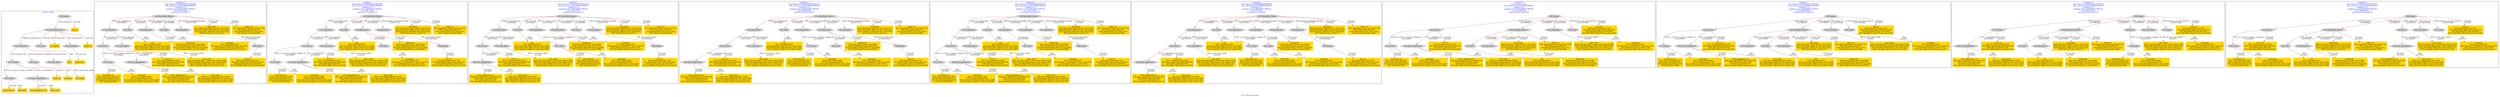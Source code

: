 digraph n0 {
fontcolor="blue"
remincross="true"
label="s12-s-19-artworks.json"
subgraph cluster_0 {
label="1-correct model"
n2[style="filled",color="white",fillcolor="lightgray",label="E12_Production1"];
n3[style="filled",color="white",fillcolor="lightgray",label="E21_Person1"];
n4[style="filled",color="white",fillcolor="lightgray",label="E55_Type1"];
n5[style="filled",color="white",fillcolor="lightgray",label="E52_Time-Span1"];
n6[style="filled",color="white",fillcolor="lightgray",label="E74_Group1"];
n7[style="filled",color="white",fillcolor="lightgray",label="E82_Actor_Appellation1"];
n8[shape="plaintext",style="filled",fillcolor="gold",label="artist_uri"];
n9[style="filled",color="white",fillcolor="lightgray",label="E22_Man-Made_Object1"];
n10[style="filled",color="white",fillcolor="lightgray",label="E35_Title1"];
n11[shape="plaintext",style="filled",fillcolor="gold",label="description"];
n12[style="filled",color="white",fillcolor="lightgray",label="E54_Dimension1"];
n13[shape="plaintext",style="filled",fillcolor="gold",label="object_uri"];
n14[shape="plaintext",style="filled",fillcolor="gold",label="title"];
n15[style="filled",color="white",fillcolor="lightgray",label="E38_Image1"];
n16[shape="plaintext",style="filled",fillcolor="gold",label="img_url"];
n17[shape="plaintext",style="filled",fillcolor="gold",label="date_made"];
n18[shape="plaintext",style="filled",fillcolor="gold",label="dimensions"];
n19[shape="plaintext",style="filled",fillcolor="gold",label="technique"];
n20[shape="plaintext",style="filled",fillcolor="gold",label="nationality_uri"];
n21[shape="plaintext",style="filled",fillcolor="gold",label="nationality"];
n22[shape="plaintext",style="filled",fillcolor="gold",label="artist_appellation_uri"];
n23[shape="plaintext",style="filled",fillcolor="gold",label="artist_name"];
}
subgraph cluster_1 {
label="candidate 0\nlink coherence:0.045454545454545456\nnode coherence:0.09523809523809523\nconfidence:1.0\nmapping score:0.4067460317460318\ncost:1308.576281\n-precision:0.7-recall:0.78"
n25[style="filled",color="white",fillcolor="lightgray",label="E12_Production1"];
n26[style="filled",color="white",fillcolor="lightgray",label="E21_Person1"];
n27[style="filled",color="white",fillcolor="lightgray",label="E52_Time-Span1"];
n28[style="filled",color="white",fillcolor="lightgray",label="E74_Group1"];
n29[style="filled",color="white",fillcolor="lightgray",label="E82_Actor_Appellation1"];
n30[style="filled",color="white",fillcolor="lightgray",label="E22_Man-Made_Object1"];
n31[style="filled",color="white",fillcolor="lightgray",label="E35_Title1"];
n32[style="filled",color="white",fillcolor="lightgray",label="E54_Dimension1"];
n33[style="filled",color="white",fillcolor="lightgray",label="E55_Type1"];
n34[style="filled",color="white",fillcolor="lightgray",label="E8_Acquisition1"];
n35[style="filled",color="white",fillcolor="lightgray",label="E38_Image1"];
n36[shape="plaintext",style="filled",fillcolor="gold",label="description\n[E22_Man-Made_Object,P3_has_note,0.315]\n[E73_Information_Object,P3_has_note,0.313]\n[E33_Linguistic_Object,P3_has_note,0.263]\n[E21_Person,P3_has_note,0.11]"];
n37[shape="plaintext",style="filled",fillcolor="gold",label="object_uri\n[E22_Man-Made_Object,classLink,0.723]\n[E38_Image,classLink,0.11]\n[E54_Dimension,P3_has_note,0.101]\n[E21_Person,classLink,0.066]"];
n38[shape="plaintext",style="filled",fillcolor="gold",label="title\n[E35_Title,label,0.281]\n[E22_Man-Made_Object,P3_has_note,0.268]\n[E73_Information_Object,P3_has_note,0.263]\n[E33_Linguistic_Object,P3_has_note,0.188]"];
n39[shape="plaintext",style="filled",fillcolor="gold",label="date_made\n[E52_Time-Span,P82_at_some_time_within,0.578]\n[E52_Time-Span,P82a_begin_of_the_begin,0.183]\n[E52_Time-Span,P82b_end_of_the_end,0.131]\n[E33_Linguistic_Object,P3_has_note,0.108]"];
n40[shape="plaintext",style="filled",fillcolor="gold",label="technique\n[E55_Type,label,0.425]\n[E29_Design_or_Procedure,P3_has_note,0.297]\n[E12_Production,P3_has_note,0.179]\n[E22_Man-Made_Object,P3_has_note,0.1]"];
n41[shape="plaintext",style="filled",fillcolor="gold",label="dimensions\n[E54_Dimension,P3_has_note,0.692]\n[E34_Inscription,P3_has_note,0.127]\n[E22_Man-Made_Object,P3_has_note,0.092]\n[E12_Production,P3_has_note,0.089]"];
n42[shape="plaintext",style="filled",fillcolor="gold",label="artist_appellation_uri\n[E82_Actor_Appellation,classLink,0.634]\n[E21_Person,classLink,0.325]\n[E39_Actor,classLink,0.03]\n[E22_Man-Made_Object,classLink,0.011]"];
n43[shape="plaintext",style="filled",fillcolor="gold",label="artist_name\n[E82_Actor_Appellation,label,0.506]\n[E73_Information_Object,P3_has_note,0.193]\n[E22_Man-Made_Object,P3_has_note,0.154]\n[E33_Linguistic_Object,P3_has_note,0.147]"];
n44[shape="plaintext",style="filled",fillcolor="gold",label="img_url\n[E38_Image,classLink,0.714]\n[E22_Man-Made_Object,classLink,0.182]\n[E8_Acquisition,P3_has_note,0.06]\n[E22_Man-Made_Object,P3_has_note,0.044]"];
n45[shape="plaintext",style="filled",fillcolor="gold",label="nationality_uri\n[E74_Group,classLink,0.521]\n[E55_Type,classLink,0.221]\n[E57_Material,classLink,0.212]\n[E55_Type,label,0.046]"];
n46[shape="plaintext",style="filled",fillcolor="gold",label="nationality\n[E74_Group,label,0.566]\n[E74_Group,classLink,0.34]\n[E73_Information_Object,P3_has_note,0.048]\n[E33_Linguistic_Object,P3_has_note,0.046]"];
n47[shape="plaintext",style="filled",fillcolor="gold",label="artist_uri\n[E21_Person,classLink,0.474]\n[E82_Actor_Appellation,classLink,0.346]\n[E39_Actor,classLink,0.131]\n[E22_Man-Made_Object,classLink,0.049]"];
}
subgraph cluster_2 {
label="candidate 1\nlink coherence:0.045454545454545456\nnode coherence:0.09523809523809523\nconfidence:1.0\nmapping score:0.4067460317460318\ncost:1308.70542\n-precision:0.7-recall:0.78"
n49[style="filled",color="white",fillcolor="lightgray",label="E12_Production1"];
n50[style="filled",color="white",fillcolor="lightgray",label="E21_Person1"];
n51[style="filled",color="white",fillcolor="lightgray",label="E52_Time-Span1"];
n52[style="filled",color="white",fillcolor="lightgray",label="E74_Group1"];
n53[style="filled",color="white",fillcolor="lightgray",label="E82_Actor_Appellation1"];
n54[style="filled",color="white",fillcolor="lightgray",label="E22_Man-Made_Object1"];
n55[style="filled",color="white",fillcolor="lightgray",label="E35_Title1"];
n56[style="filled",color="white",fillcolor="lightgray",label="E54_Dimension1"];
n57[style="filled",color="white",fillcolor="lightgray",label="E8_Acquisition1"];
n58[style="filled",color="white",fillcolor="lightgray",label="E55_Type1"];
n59[style="filled",color="white",fillcolor="lightgray",label="E38_Image1"];
n60[shape="plaintext",style="filled",fillcolor="gold",label="description\n[E22_Man-Made_Object,P3_has_note,0.315]\n[E73_Information_Object,P3_has_note,0.313]\n[E33_Linguistic_Object,P3_has_note,0.263]\n[E21_Person,P3_has_note,0.11]"];
n61[shape="plaintext",style="filled",fillcolor="gold",label="object_uri\n[E22_Man-Made_Object,classLink,0.723]\n[E38_Image,classLink,0.11]\n[E54_Dimension,P3_has_note,0.101]\n[E21_Person,classLink,0.066]"];
n62[shape="plaintext",style="filled",fillcolor="gold",label="title\n[E35_Title,label,0.281]\n[E22_Man-Made_Object,P3_has_note,0.268]\n[E73_Information_Object,P3_has_note,0.263]\n[E33_Linguistic_Object,P3_has_note,0.188]"];
n63[shape="plaintext",style="filled",fillcolor="gold",label="date_made\n[E52_Time-Span,P82_at_some_time_within,0.578]\n[E52_Time-Span,P82a_begin_of_the_begin,0.183]\n[E52_Time-Span,P82b_end_of_the_end,0.131]\n[E33_Linguistic_Object,P3_has_note,0.108]"];
n64[shape="plaintext",style="filled",fillcolor="gold",label="technique\n[E55_Type,label,0.425]\n[E29_Design_or_Procedure,P3_has_note,0.297]\n[E12_Production,P3_has_note,0.179]\n[E22_Man-Made_Object,P3_has_note,0.1]"];
n65[shape="plaintext",style="filled",fillcolor="gold",label="dimensions\n[E54_Dimension,P3_has_note,0.692]\n[E34_Inscription,P3_has_note,0.127]\n[E22_Man-Made_Object,P3_has_note,0.092]\n[E12_Production,P3_has_note,0.089]"];
n66[shape="plaintext",style="filled",fillcolor="gold",label="artist_appellation_uri\n[E82_Actor_Appellation,classLink,0.634]\n[E21_Person,classLink,0.325]\n[E39_Actor,classLink,0.03]\n[E22_Man-Made_Object,classLink,0.011]"];
n67[shape="plaintext",style="filled",fillcolor="gold",label="artist_name\n[E82_Actor_Appellation,label,0.506]\n[E73_Information_Object,P3_has_note,0.193]\n[E22_Man-Made_Object,P3_has_note,0.154]\n[E33_Linguistic_Object,P3_has_note,0.147]"];
n68[shape="plaintext",style="filled",fillcolor="gold",label="img_url\n[E38_Image,classLink,0.714]\n[E22_Man-Made_Object,classLink,0.182]\n[E8_Acquisition,P3_has_note,0.06]\n[E22_Man-Made_Object,P3_has_note,0.044]"];
n69[shape="plaintext",style="filled",fillcolor="gold",label="nationality_uri\n[E74_Group,classLink,0.521]\n[E55_Type,classLink,0.221]\n[E57_Material,classLink,0.212]\n[E55_Type,label,0.046]"];
n70[shape="plaintext",style="filled",fillcolor="gold",label="nationality\n[E74_Group,label,0.566]\n[E74_Group,classLink,0.34]\n[E73_Information_Object,P3_has_note,0.048]\n[E33_Linguistic_Object,P3_has_note,0.046]"];
n71[shape="plaintext",style="filled",fillcolor="gold",label="artist_uri\n[E21_Person,classLink,0.474]\n[E82_Actor_Appellation,classLink,0.346]\n[E39_Actor,classLink,0.131]\n[E22_Man-Made_Object,classLink,0.049]"];
}
subgraph cluster_3 {
label="candidate 2\nlink coherence:0.043478260869565216\nnode coherence:0.09523809523809523\nconfidence:1.0\nmapping score:0.4067460317460318\ncost:1309.55742\n-precision:0.55-recall:0.67"
n73[style="filled",color="white",fillcolor="lightgray",label="E12_Production1"];
n74[style="filled",color="white",fillcolor="lightgray",label="E21_Person1"];
n75[style="filled",color="white",fillcolor="lightgray",label="E52_Time-Span1"];
n76[style="filled",color="white",fillcolor="lightgray",label="E82_Actor_Appellation1"];
n77[style="filled",color="white",fillcolor="lightgray",label="E22_Man-Made_Object1"];
n78[style="filled",color="white",fillcolor="lightgray",label="E35_Title1"];
n79[style="filled",color="white",fillcolor="lightgray",label="E40_Legal_Body1"];
n80[style="filled",color="white",fillcolor="lightgray",label="E54_Dimension1"];
n81[style="filled",color="white",fillcolor="lightgray",label="E55_Type1"];
n82[style="filled",color="white",fillcolor="lightgray",label="E8_Acquisition1"];
n83[style="filled",color="white",fillcolor="lightgray",label="E74_Group1"];
n84[style="filled",color="white",fillcolor="lightgray",label="E38_Image1"];
n85[shape="plaintext",style="filled",fillcolor="gold",label="description\n[E22_Man-Made_Object,P3_has_note,0.315]\n[E73_Information_Object,P3_has_note,0.313]\n[E33_Linguistic_Object,P3_has_note,0.263]\n[E21_Person,P3_has_note,0.11]"];
n86[shape="plaintext",style="filled",fillcolor="gold",label="object_uri\n[E22_Man-Made_Object,classLink,0.723]\n[E38_Image,classLink,0.11]\n[E54_Dimension,P3_has_note,0.101]\n[E21_Person,classLink,0.066]"];
n87[shape="plaintext",style="filled",fillcolor="gold",label="title\n[E35_Title,label,0.281]\n[E22_Man-Made_Object,P3_has_note,0.268]\n[E73_Information_Object,P3_has_note,0.263]\n[E33_Linguistic_Object,P3_has_note,0.188]"];
n88[shape="plaintext",style="filled",fillcolor="gold",label="date_made\n[E52_Time-Span,P82_at_some_time_within,0.578]\n[E52_Time-Span,P82a_begin_of_the_begin,0.183]\n[E52_Time-Span,P82b_end_of_the_end,0.131]\n[E33_Linguistic_Object,P3_has_note,0.108]"];
n89[shape="plaintext",style="filled",fillcolor="gold",label="technique\n[E55_Type,label,0.425]\n[E29_Design_or_Procedure,P3_has_note,0.297]\n[E12_Production,P3_has_note,0.179]\n[E22_Man-Made_Object,P3_has_note,0.1]"];
n90[shape="plaintext",style="filled",fillcolor="gold",label="dimensions\n[E54_Dimension,P3_has_note,0.692]\n[E34_Inscription,P3_has_note,0.127]\n[E22_Man-Made_Object,P3_has_note,0.092]\n[E12_Production,P3_has_note,0.089]"];
n91[shape="plaintext",style="filled",fillcolor="gold",label="artist_appellation_uri\n[E82_Actor_Appellation,classLink,0.634]\n[E21_Person,classLink,0.325]\n[E39_Actor,classLink,0.03]\n[E22_Man-Made_Object,classLink,0.011]"];
n92[shape="plaintext",style="filled",fillcolor="gold",label="artist_name\n[E82_Actor_Appellation,label,0.506]\n[E73_Information_Object,P3_has_note,0.193]\n[E22_Man-Made_Object,P3_has_note,0.154]\n[E33_Linguistic_Object,P3_has_note,0.147]"];
n93[shape="plaintext",style="filled",fillcolor="gold",label="img_url\n[E38_Image,classLink,0.714]\n[E22_Man-Made_Object,classLink,0.182]\n[E8_Acquisition,P3_has_note,0.06]\n[E22_Man-Made_Object,P3_has_note,0.044]"];
n94[shape="plaintext",style="filled",fillcolor="gold",label="nationality_uri\n[E74_Group,classLink,0.521]\n[E55_Type,classLink,0.221]\n[E57_Material,classLink,0.212]\n[E55_Type,label,0.046]"];
n95[shape="plaintext",style="filled",fillcolor="gold",label="nationality\n[E74_Group,label,0.566]\n[E74_Group,classLink,0.34]\n[E73_Information_Object,P3_has_note,0.048]\n[E33_Linguistic_Object,P3_has_note,0.046]"];
n96[shape="plaintext",style="filled",fillcolor="gold",label="artist_uri\n[E21_Person,classLink,0.474]\n[E82_Actor_Appellation,classLink,0.346]\n[E39_Actor,classLink,0.131]\n[E22_Man-Made_Object,classLink,0.049]"];
}
subgraph cluster_4 {
label="candidate 3\nlink coherence:0.043478260869565216\nnode coherence:0.09523809523809523\nconfidence:1.0\nmapping score:0.4067460317460318\ncost:1309.686559\n-precision:0.55-recall:0.67"
n98[style="filled",color="white",fillcolor="lightgray",label="E12_Production1"];
n99[style="filled",color="white",fillcolor="lightgray",label="E21_Person1"];
n100[style="filled",color="white",fillcolor="lightgray",label="E52_Time-Span1"];
n101[style="filled",color="white",fillcolor="lightgray",label="E82_Actor_Appellation1"];
n102[style="filled",color="white",fillcolor="lightgray",label="E22_Man-Made_Object1"];
n103[style="filled",color="white",fillcolor="lightgray",label="E35_Title1"];
n104[style="filled",color="white",fillcolor="lightgray",label="E40_Legal_Body1"];
n105[style="filled",color="white",fillcolor="lightgray",label="E54_Dimension1"];
n106[style="filled",color="white",fillcolor="lightgray",label="E8_Acquisition1"];
n107[style="filled",color="white",fillcolor="lightgray",label="E74_Group1"];
n108[style="filled",color="white",fillcolor="lightgray",label="E55_Type1"];
n109[style="filled",color="white",fillcolor="lightgray",label="E38_Image1"];
n110[shape="plaintext",style="filled",fillcolor="gold",label="description\n[E22_Man-Made_Object,P3_has_note,0.315]\n[E73_Information_Object,P3_has_note,0.313]\n[E33_Linguistic_Object,P3_has_note,0.263]\n[E21_Person,P3_has_note,0.11]"];
n111[shape="plaintext",style="filled",fillcolor="gold",label="object_uri\n[E22_Man-Made_Object,classLink,0.723]\n[E38_Image,classLink,0.11]\n[E54_Dimension,P3_has_note,0.101]\n[E21_Person,classLink,0.066]"];
n112[shape="plaintext",style="filled",fillcolor="gold",label="title\n[E35_Title,label,0.281]\n[E22_Man-Made_Object,P3_has_note,0.268]\n[E73_Information_Object,P3_has_note,0.263]\n[E33_Linguistic_Object,P3_has_note,0.188]"];
n113[shape="plaintext",style="filled",fillcolor="gold",label="date_made\n[E52_Time-Span,P82_at_some_time_within,0.578]\n[E52_Time-Span,P82a_begin_of_the_begin,0.183]\n[E52_Time-Span,P82b_end_of_the_end,0.131]\n[E33_Linguistic_Object,P3_has_note,0.108]"];
n114[shape="plaintext",style="filled",fillcolor="gold",label="technique\n[E55_Type,label,0.425]\n[E29_Design_or_Procedure,P3_has_note,0.297]\n[E12_Production,P3_has_note,0.179]\n[E22_Man-Made_Object,P3_has_note,0.1]"];
n115[shape="plaintext",style="filled",fillcolor="gold",label="dimensions\n[E54_Dimension,P3_has_note,0.692]\n[E34_Inscription,P3_has_note,0.127]\n[E22_Man-Made_Object,P3_has_note,0.092]\n[E12_Production,P3_has_note,0.089]"];
n116[shape="plaintext",style="filled",fillcolor="gold",label="artist_appellation_uri\n[E82_Actor_Appellation,classLink,0.634]\n[E21_Person,classLink,0.325]\n[E39_Actor,classLink,0.03]\n[E22_Man-Made_Object,classLink,0.011]"];
n117[shape="plaintext",style="filled",fillcolor="gold",label="artist_name\n[E82_Actor_Appellation,label,0.506]\n[E73_Information_Object,P3_has_note,0.193]\n[E22_Man-Made_Object,P3_has_note,0.154]\n[E33_Linguistic_Object,P3_has_note,0.147]"];
n118[shape="plaintext",style="filled",fillcolor="gold",label="img_url\n[E38_Image,classLink,0.714]\n[E22_Man-Made_Object,classLink,0.182]\n[E8_Acquisition,P3_has_note,0.06]\n[E22_Man-Made_Object,P3_has_note,0.044]"];
n119[shape="plaintext",style="filled",fillcolor="gold",label="nationality_uri\n[E74_Group,classLink,0.521]\n[E55_Type,classLink,0.221]\n[E57_Material,classLink,0.212]\n[E55_Type,label,0.046]"];
n120[shape="plaintext",style="filled",fillcolor="gold",label="nationality\n[E74_Group,label,0.566]\n[E74_Group,classLink,0.34]\n[E73_Information_Object,P3_has_note,0.048]\n[E33_Linguistic_Object,P3_has_note,0.046]"];
n121[shape="plaintext",style="filled",fillcolor="gold",label="artist_uri\n[E21_Person,classLink,0.474]\n[E82_Actor_Appellation,classLink,0.346]\n[E39_Actor,classLink,0.131]\n[E22_Man-Made_Object,classLink,0.049]"];
}
subgraph cluster_5 {
label="candidate 4\nlink coherence:0.043478260869565216\nnode coherence:0.09523809523809523\nconfidence:1.0\nmapping score:0.4067460317460318\ncost:1309.725161\n-precision:0.64-recall:0.78"
n123[style="filled",color="white",fillcolor="lightgray",label="E12_Production1"];
n124[style="filled",color="white",fillcolor="lightgray",label="E21_Person1"];
n125[style="filled",color="white",fillcolor="lightgray",label="E52_Time-Span1"];
n126[style="filled",color="white",fillcolor="lightgray",label="E74_Group1"];
n127[style="filled",color="white",fillcolor="lightgray",label="E82_Actor_Appellation1"];
n128[style="filled",color="white",fillcolor="lightgray",label="E22_Man-Made_Object1"];
n129[style="filled",color="white",fillcolor="lightgray",label="E35_Title1"];
n130[style="filled",color="white",fillcolor="lightgray",label="E42_Identifier1"];
n131[style="filled",color="white",fillcolor="lightgray",label="E54_Dimension1"];
n132[style="filled",color="white",fillcolor="lightgray",label="E8_Acquisition1"];
n133[style="filled",color="white",fillcolor="lightgray",label="E55_Type1"];
n134[style="filled",color="white",fillcolor="lightgray",label="E38_Image1"];
n135[shape="plaintext",style="filled",fillcolor="gold",label="description\n[E22_Man-Made_Object,P3_has_note,0.315]\n[E73_Information_Object,P3_has_note,0.313]\n[E33_Linguistic_Object,P3_has_note,0.263]\n[E21_Person,P3_has_note,0.11]"];
n136[shape="plaintext",style="filled",fillcolor="gold",label="object_uri\n[E22_Man-Made_Object,classLink,0.723]\n[E38_Image,classLink,0.11]\n[E54_Dimension,P3_has_note,0.101]\n[E21_Person,classLink,0.066]"];
n137[shape="plaintext",style="filled",fillcolor="gold",label="title\n[E35_Title,label,0.281]\n[E22_Man-Made_Object,P3_has_note,0.268]\n[E73_Information_Object,P3_has_note,0.263]\n[E33_Linguistic_Object,P3_has_note,0.188]"];
n138[shape="plaintext",style="filled",fillcolor="gold",label="date_made\n[E52_Time-Span,P82_at_some_time_within,0.578]\n[E52_Time-Span,P82a_begin_of_the_begin,0.183]\n[E52_Time-Span,P82b_end_of_the_end,0.131]\n[E33_Linguistic_Object,P3_has_note,0.108]"];
n139[shape="plaintext",style="filled",fillcolor="gold",label="technique\n[E55_Type,label,0.425]\n[E29_Design_or_Procedure,P3_has_note,0.297]\n[E12_Production,P3_has_note,0.179]\n[E22_Man-Made_Object,P3_has_note,0.1]"];
n140[shape="plaintext",style="filled",fillcolor="gold",label="dimensions\n[E54_Dimension,P3_has_note,0.692]\n[E34_Inscription,P3_has_note,0.127]\n[E22_Man-Made_Object,P3_has_note,0.092]\n[E12_Production,P3_has_note,0.089]"];
n141[shape="plaintext",style="filled",fillcolor="gold",label="artist_appellation_uri\n[E82_Actor_Appellation,classLink,0.634]\n[E21_Person,classLink,0.325]\n[E39_Actor,classLink,0.03]\n[E22_Man-Made_Object,classLink,0.011]"];
n142[shape="plaintext",style="filled",fillcolor="gold",label="artist_name\n[E82_Actor_Appellation,label,0.506]\n[E73_Information_Object,P3_has_note,0.193]\n[E22_Man-Made_Object,P3_has_note,0.154]\n[E33_Linguistic_Object,P3_has_note,0.147]"];
n143[shape="plaintext",style="filled",fillcolor="gold",label="img_url\n[E38_Image,classLink,0.714]\n[E22_Man-Made_Object,classLink,0.182]\n[E8_Acquisition,P3_has_note,0.06]\n[E22_Man-Made_Object,P3_has_note,0.044]"];
n144[shape="plaintext",style="filled",fillcolor="gold",label="nationality_uri\n[E74_Group,classLink,0.521]\n[E55_Type,classLink,0.221]\n[E57_Material,classLink,0.212]\n[E55_Type,label,0.046]"];
n145[shape="plaintext",style="filled",fillcolor="gold",label="nationality\n[E74_Group,label,0.566]\n[E74_Group,classLink,0.34]\n[E73_Information_Object,P3_has_note,0.048]\n[E33_Linguistic_Object,P3_has_note,0.046]"];
n146[shape="plaintext",style="filled",fillcolor="gold",label="artist_uri\n[E21_Person,classLink,0.474]\n[E82_Actor_Appellation,classLink,0.346]\n[E39_Actor,classLink,0.131]\n[E22_Man-Made_Object,classLink,0.049]"];
}
subgraph cluster_6 {
label="candidate 5\nlink coherence:0.041666666666666664\nnode coherence:0.09523809523809523\nconfidence:1.0\nmapping score:0.4067460317460318\ncost:1310.7063\n-precision:0.5-recall:0.67"
n148[style="filled",color="white",fillcolor="lightgray",label="E12_Production1"];
n149[style="filled",color="white",fillcolor="lightgray",label="E21_Person1"];
n150[style="filled",color="white",fillcolor="lightgray",label="E52_Time-Span1"];
n151[style="filled",color="white",fillcolor="lightgray",label="E82_Actor_Appellation1"];
n152[style="filled",color="white",fillcolor="lightgray",label="E22_Man-Made_Object1"];
n153[style="filled",color="white",fillcolor="lightgray",label="E35_Title1"];
n154[style="filled",color="white",fillcolor="lightgray",label="E40_Legal_Body1"];
n155[style="filled",color="white",fillcolor="lightgray",label="E42_Identifier1"];
n156[style="filled",color="white",fillcolor="lightgray",label="E54_Dimension1"];
n157[style="filled",color="white",fillcolor="lightgray",label="E8_Acquisition1"];
n158[style="filled",color="white",fillcolor="lightgray",label="E74_Group1"];
n159[style="filled",color="white",fillcolor="lightgray",label="E55_Type1"];
n160[style="filled",color="white",fillcolor="lightgray",label="E38_Image1"];
n161[shape="plaintext",style="filled",fillcolor="gold",label="description\n[E22_Man-Made_Object,P3_has_note,0.315]\n[E73_Information_Object,P3_has_note,0.313]\n[E33_Linguistic_Object,P3_has_note,0.263]\n[E21_Person,P3_has_note,0.11]"];
n162[shape="plaintext",style="filled",fillcolor="gold",label="object_uri\n[E22_Man-Made_Object,classLink,0.723]\n[E38_Image,classLink,0.11]\n[E54_Dimension,P3_has_note,0.101]\n[E21_Person,classLink,0.066]"];
n163[shape="plaintext",style="filled",fillcolor="gold",label="title\n[E35_Title,label,0.281]\n[E22_Man-Made_Object,P3_has_note,0.268]\n[E73_Information_Object,P3_has_note,0.263]\n[E33_Linguistic_Object,P3_has_note,0.188]"];
n164[shape="plaintext",style="filled",fillcolor="gold",label="date_made\n[E52_Time-Span,P82_at_some_time_within,0.578]\n[E52_Time-Span,P82a_begin_of_the_begin,0.183]\n[E52_Time-Span,P82b_end_of_the_end,0.131]\n[E33_Linguistic_Object,P3_has_note,0.108]"];
n165[shape="plaintext",style="filled",fillcolor="gold",label="technique\n[E55_Type,label,0.425]\n[E29_Design_or_Procedure,P3_has_note,0.297]\n[E12_Production,P3_has_note,0.179]\n[E22_Man-Made_Object,P3_has_note,0.1]"];
n166[shape="plaintext",style="filled",fillcolor="gold",label="dimensions\n[E54_Dimension,P3_has_note,0.692]\n[E34_Inscription,P3_has_note,0.127]\n[E22_Man-Made_Object,P3_has_note,0.092]\n[E12_Production,P3_has_note,0.089]"];
n167[shape="plaintext",style="filled",fillcolor="gold",label="artist_appellation_uri\n[E82_Actor_Appellation,classLink,0.634]\n[E21_Person,classLink,0.325]\n[E39_Actor,classLink,0.03]\n[E22_Man-Made_Object,classLink,0.011]"];
n168[shape="plaintext",style="filled",fillcolor="gold",label="artist_name\n[E82_Actor_Appellation,label,0.506]\n[E73_Information_Object,P3_has_note,0.193]\n[E22_Man-Made_Object,P3_has_note,0.154]\n[E33_Linguistic_Object,P3_has_note,0.147]"];
n169[shape="plaintext",style="filled",fillcolor="gold",label="img_url\n[E38_Image,classLink,0.714]\n[E22_Man-Made_Object,classLink,0.182]\n[E8_Acquisition,P3_has_note,0.06]\n[E22_Man-Made_Object,P3_has_note,0.044]"];
n170[shape="plaintext",style="filled",fillcolor="gold",label="nationality_uri\n[E74_Group,classLink,0.521]\n[E55_Type,classLink,0.221]\n[E57_Material,classLink,0.212]\n[E55_Type,label,0.046]"];
n171[shape="plaintext",style="filled",fillcolor="gold",label="nationality\n[E74_Group,label,0.566]\n[E74_Group,classLink,0.34]\n[E73_Information_Object,P3_has_note,0.048]\n[E33_Linguistic_Object,P3_has_note,0.046]"];
n172[shape="plaintext",style="filled",fillcolor="gold",label="artist_uri\n[E21_Person,classLink,0.474]\n[E82_Actor_Appellation,classLink,0.346]\n[E39_Actor,classLink,0.131]\n[E22_Man-Made_Object,classLink,0.049]"];
}
subgraph cluster_7 {
label="candidate 6\nlink coherence:0.05\nnode coherence:0.09523809523809523\nconfidence:1.0\nmapping score:0.4067460317460318\ncost:1405.882189\n-precision:0.62-recall:0.56"
n174[style="filled",color="white",fillcolor="lightgray",label="E21_Person1"];
n175[style="filled",color="white",fillcolor="lightgray",label="E74_Group1"];
n176[style="filled",color="white",fillcolor="lightgray",label="E82_Actor_Appellation1"];
n177[style="filled",color="white",fillcolor="lightgray",label="E22_Man-Made_Object1"];
n178[style="filled",color="white",fillcolor="lightgray",label="E35_Title1"];
n179[style="filled",color="white",fillcolor="lightgray",label="E54_Dimension1"];
n180[style="filled",color="white",fillcolor="lightgray",label="E38_Image1"];
n181[style="filled",color="white",fillcolor="lightgray",label="E52_Time-Span1"];
n182[style="filled",color="white",fillcolor="lightgray",label="E55_Type2"];
n183[shape="plaintext",style="filled",fillcolor="gold",label="description\n[E22_Man-Made_Object,P3_has_note,0.315]\n[E73_Information_Object,P3_has_note,0.313]\n[E33_Linguistic_Object,P3_has_note,0.263]\n[E21_Person,P3_has_note,0.11]"];
n184[shape="plaintext",style="filled",fillcolor="gold",label="object_uri\n[E22_Man-Made_Object,classLink,0.723]\n[E38_Image,classLink,0.11]\n[E54_Dimension,P3_has_note,0.101]\n[E21_Person,classLink,0.066]"];
n185[shape="plaintext",style="filled",fillcolor="gold",label="title\n[E35_Title,label,0.281]\n[E22_Man-Made_Object,P3_has_note,0.268]\n[E73_Information_Object,P3_has_note,0.263]\n[E33_Linguistic_Object,P3_has_note,0.188]"];
n186[shape="plaintext",style="filled",fillcolor="gold",label="date_made\n[E52_Time-Span,P82_at_some_time_within,0.578]\n[E52_Time-Span,P82a_begin_of_the_begin,0.183]\n[E52_Time-Span,P82b_end_of_the_end,0.131]\n[E33_Linguistic_Object,P3_has_note,0.108]"];
n187[shape="plaintext",style="filled",fillcolor="gold",label="dimensions\n[E54_Dimension,P3_has_note,0.692]\n[E34_Inscription,P3_has_note,0.127]\n[E22_Man-Made_Object,P3_has_note,0.092]\n[E12_Production,P3_has_note,0.089]"];
n188[shape="plaintext",style="filled",fillcolor="gold",label="artist_appellation_uri\n[E82_Actor_Appellation,classLink,0.634]\n[E21_Person,classLink,0.325]\n[E39_Actor,classLink,0.03]\n[E22_Man-Made_Object,classLink,0.011]"];
n189[shape="plaintext",style="filled",fillcolor="gold",label="artist_name\n[E82_Actor_Appellation,label,0.506]\n[E73_Information_Object,P3_has_note,0.193]\n[E22_Man-Made_Object,P3_has_note,0.154]\n[E33_Linguistic_Object,P3_has_note,0.147]"];
n190[shape="plaintext",style="filled",fillcolor="gold",label="img_url\n[E38_Image,classLink,0.714]\n[E22_Man-Made_Object,classLink,0.182]\n[E8_Acquisition,P3_has_note,0.06]\n[E22_Man-Made_Object,P3_has_note,0.044]"];
n191[shape="plaintext",style="filled",fillcolor="gold",label="nationality_uri\n[E74_Group,classLink,0.521]\n[E55_Type,classLink,0.221]\n[E57_Material,classLink,0.212]\n[E55_Type,label,0.046]"];
n192[shape="plaintext",style="filled",fillcolor="gold",label="nationality\n[E74_Group,label,0.566]\n[E74_Group,classLink,0.34]\n[E73_Information_Object,P3_has_note,0.048]\n[E33_Linguistic_Object,P3_has_note,0.046]"];
n193[shape="plaintext",style="filled",fillcolor="gold",label="technique\n[E55_Type,label,0.425]\n[E29_Design_or_Procedure,P3_has_note,0.297]\n[E12_Production,P3_has_note,0.179]\n[E22_Man-Made_Object,P3_has_note,0.1]"];
n194[shape="plaintext",style="filled",fillcolor="gold",label="artist_uri\n[E21_Person,classLink,0.474]\n[E82_Actor_Appellation,classLink,0.346]\n[E39_Actor,classLink,0.131]\n[E22_Man-Made_Object,classLink,0.049]"];
}
subgraph cluster_8 {
label="candidate 7\nlink coherence:0.047619047619047616\nnode coherence:0.09523809523809523\nconfidence:1.0\nmapping score:0.4067460317460318\ncost:1406.836058\n-precision:0.67-recall:0.67"
n196[style="filled",color="white",fillcolor="lightgray",label="E21_Person1"];
n197[style="filled",color="white",fillcolor="lightgray",label="E74_Group1"];
n198[style="filled",color="white",fillcolor="lightgray",label="E82_Actor_Appellation1"];
n199[style="filled",color="white",fillcolor="lightgray",label="E22_Man-Made_Object1"];
n200[style="filled",color="white",fillcolor="lightgray",label="E12_Production1"];
n201[style="filled",color="white",fillcolor="lightgray",label="E35_Title1"];
n202[style="filled",color="white",fillcolor="lightgray",label="E54_Dimension1"];
n203[style="filled",color="white",fillcolor="lightgray",label="E38_Image1"];
n204[style="filled",color="white",fillcolor="lightgray",label="E52_Time-Span1"];
n205[style="filled",color="white",fillcolor="lightgray",label="E55_Type2"];
n206[shape="plaintext",style="filled",fillcolor="gold",label="description\n[E22_Man-Made_Object,P3_has_note,0.315]\n[E73_Information_Object,P3_has_note,0.313]\n[E33_Linguistic_Object,P3_has_note,0.263]\n[E21_Person,P3_has_note,0.11]"];
n207[shape="plaintext",style="filled",fillcolor="gold",label="object_uri\n[E22_Man-Made_Object,classLink,0.723]\n[E38_Image,classLink,0.11]\n[E54_Dimension,P3_has_note,0.101]\n[E21_Person,classLink,0.066]"];
n208[shape="plaintext",style="filled",fillcolor="gold",label="title\n[E35_Title,label,0.281]\n[E22_Man-Made_Object,P3_has_note,0.268]\n[E73_Information_Object,P3_has_note,0.263]\n[E33_Linguistic_Object,P3_has_note,0.188]"];
n209[shape="plaintext",style="filled",fillcolor="gold",label="date_made\n[E52_Time-Span,P82_at_some_time_within,0.578]\n[E52_Time-Span,P82a_begin_of_the_begin,0.183]\n[E52_Time-Span,P82b_end_of_the_end,0.131]\n[E33_Linguistic_Object,P3_has_note,0.108]"];
n210[shape="plaintext",style="filled",fillcolor="gold",label="dimensions\n[E54_Dimension,P3_has_note,0.692]\n[E34_Inscription,P3_has_note,0.127]\n[E22_Man-Made_Object,P3_has_note,0.092]\n[E12_Production,P3_has_note,0.089]"];
n211[shape="plaintext",style="filled",fillcolor="gold",label="artist_appellation_uri\n[E82_Actor_Appellation,classLink,0.634]\n[E21_Person,classLink,0.325]\n[E39_Actor,classLink,0.03]\n[E22_Man-Made_Object,classLink,0.011]"];
n212[shape="plaintext",style="filled",fillcolor="gold",label="artist_name\n[E82_Actor_Appellation,label,0.506]\n[E73_Information_Object,P3_has_note,0.193]\n[E22_Man-Made_Object,P3_has_note,0.154]\n[E33_Linguistic_Object,P3_has_note,0.147]"];
n213[shape="plaintext",style="filled",fillcolor="gold",label="img_url\n[E38_Image,classLink,0.714]\n[E22_Man-Made_Object,classLink,0.182]\n[E8_Acquisition,P3_has_note,0.06]\n[E22_Man-Made_Object,P3_has_note,0.044]"];
n214[shape="plaintext",style="filled",fillcolor="gold",label="nationality_uri\n[E74_Group,classLink,0.521]\n[E55_Type,classLink,0.221]\n[E57_Material,classLink,0.212]\n[E55_Type,label,0.046]"];
n215[shape="plaintext",style="filled",fillcolor="gold",label="nationality\n[E74_Group,label,0.566]\n[E74_Group,classLink,0.34]\n[E73_Information_Object,P3_has_note,0.048]\n[E33_Linguistic_Object,P3_has_note,0.046]"];
n216[shape="plaintext",style="filled",fillcolor="gold",label="technique\n[E55_Type,label,0.425]\n[E29_Design_or_Procedure,P3_has_note,0.297]\n[E12_Production,P3_has_note,0.179]\n[E22_Man-Made_Object,P3_has_note,0.1]"];
n217[shape="plaintext",style="filled",fillcolor="gold",label="artist_uri\n[E21_Person,classLink,0.474]\n[E82_Actor_Appellation,classLink,0.346]\n[E39_Actor,classLink,0.131]\n[E22_Man-Made_Object,classLink,0.049]"];
}
subgraph cluster_9 {
label="candidate 8\nlink coherence:0.047619047619047616\nnode coherence:0.09523809523809523\nconfidence:1.0\nmapping score:0.4067460317460318\ncost:1406.881547\n-precision:0.44-recall:0.44"
n219[style="filled",color="white",fillcolor="lightgray",label="E21_Person1"];
n220[style="filled",color="white",fillcolor="lightgray",label="E82_Actor_Appellation1"];
n221[style="filled",color="white",fillcolor="lightgray",label="E22_Man-Made_Object1"];
n222[style="filled",color="white",fillcolor="lightgray",label="E35_Title1"];
n223[style="filled",color="white",fillcolor="lightgray",label="E54_Dimension1"];
n224[style="filled",color="white",fillcolor="lightgray",label="E38_Image1"];
n225[style="filled",color="white",fillcolor="lightgray",label="E39_Actor1"];
n226[style="filled",color="white",fillcolor="lightgray",label="E74_Group1"];
n227[style="filled",color="white",fillcolor="lightgray",label="E52_Time-Span1"];
n228[style="filled",color="white",fillcolor="lightgray",label="E55_Type2"];
n229[shape="plaintext",style="filled",fillcolor="gold",label="description\n[E22_Man-Made_Object,P3_has_note,0.315]\n[E73_Information_Object,P3_has_note,0.313]\n[E33_Linguistic_Object,P3_has_note,0.263]\n[E21_Person,P3_has_note,0.11]"];
n230[shape="plaintext",style="filled",fillcolor="gold",label="object_uri\n[E22_Man-Made_Object,classLink,0.723]\n[E38_Image,classLink,0.11]\n[E54_Dimension,P3_has_note,0.101]\n[E21_Person,classLink,0.066]"];
n231[shape="plaintext",style="filled",fillcolor="gold",label="title\n[E35_Title,label,0.281]\n[E22_Man-Made_Object,P3_has_note,0.268]\n[E73_Information_Object,P3_has_note,0.263]\n[E33_Linguistic_Object,P3_has_note,0.188]"];
n232[shape="plaintext",style="filled",fillcolor="gold",label="date_made\n[E52_Time-Span,P82_at_some_time_within,0.578]\n[E52_Time-Span,P82a_begin_of_the_begin,0.183]\n[E52_Time-Span,P82b_end_of_the_end,0.131]\n[E33_Linguistic_Object,P3_has_note,0.108]"];
n233[shape="plaintext",style="filled",fillcolor="gold",label="dimensions\n[E54_Dimension,P3_has_note,0.692]\n[E34_Inscription,P3_has_note,0.127]\n[E22_Man-Made_Object,P3_has_note,0.092]\n[E12_Production,P3_has_note,0.089]"];
n234[shape="plaintext",style="filled",fillcolor="gold",label="artist_appellation_uri\n[E82_Actor_Appellation,classLink,0.634]\n[E21_Person,classLink,0.325]\n[E39_Actor,classLink,0.03]\n[E22_Man-Made_Object,classLink,0.011]"];
n235[shape="plaintext",style="filled",fillcolor="gold",label="artist_name\n[E82_Actor_Appellation,label,0.506]\n[E73_Information_Object,P3_has_note,0.193]\n[E22_Man-Made_Object,P3_has_note,0.154]\n[E33_Linguistic_Object,P3_has_note,0.147]"];
n236[shape="plaintext",style="filled",fillcolor="gold",label="img_url\n[E38_Image,classLink,0.714]\n[E22_Man-Made_Object,classLink,0.182]\n[E8_Acquisition,P3_has_note,0.06]\n[E22_Man-Made_Object,P3_has_note,0.044]"];
n237[shape="plaintext",style="filled",fillcolor="gold",label="nationality_uri\n[E74_Group,classLink,0.521]\n[E55_Type,classLink,0.221]\n[E57_Material,classLink,0.212]\n[E55_Type,label,0.046]"];
n238[shape="plaintext",style="filled",fillcolor="gold",label="nationality\n[E74_Group,label,0.566]\n[E74_Group,classLink,0.34]\n[E73_Information_Object,P3_has_note,0.048]\n[E33_Linguistic_Object,P3_has_note,0.046]"];
n239[shape="plaintext",style="filled",fillcolor="gold",label="technique\n[E55_Type,label,0.425]\n[E29_Design_or_Procedure,P3_has_note,0.297]\n[E12_Production,P3_has_note,0.179]\n[E22_Man-Made_Object,P3_has_note,0.1]"];
n240[shape="plaintext",style="filled",fillcolor="gold",label="artist_uri\n[E21_Person,classLink,0.474]\n[E82_Actor_Appellation,classLink,0.346]\n[E39_Actor,classLink,0.131]\n[E22_Man-Made_Object,classLink,0.049]"];
}
subgraph cluster_10 {
label="candidate 9\nlink coherence:0.047619047619047616\nnode coherence:0.09523809523809523\nconfidence:1.0\nmapping score:0.4067460317460318\ncost:1406.881811\n-precision:0.44-recall:0.44"
n242[style="filled",color="white",fillcolor="lightgray",label="E21_Person1"];
n243[style="filled",color="white",fillcolor="lightgray",label="E74_Group1"];
n244[style="filled",color="white",fillcolor="lightgray",label="E22_Man-Made_Object1"];
n245[style="filled",color="white",fillcolor="lightgray",label="E35_Title1"];
n246[style="filled",color="white",fillcolor="lightgray",label="E54_Dimension1"];
n247[style="filled",color="white",fillcolor="lightgray",label="E38_Image1"];
n248[style="filled",color="white",fillcolor="lightgray",label="E39_Actor1"];
n249[style="filled",color="white",fillcolor="lightgray",label="E82_Actor_Appellation1"];
n250[style="filled",color="white",fillcolor="lightgray",label="E52_Time-Span1"];
n251[style="filled",color="white",fillcolor="lightgray",label="E55_Type2"];
n252[shape="plaintext",style="filled",fillcolor="gold",label="description\n[E22_Man-Made_Object,P3_has_note,0.315]\n[E73_Information_Object,P3_has_note,0.313]\n[E33_Linguistic_Object,P3_has_note,0.263]\n[E21_Person,P3_has_note,0.11]"];
n253[shape="plaintext",style="filled",fillcolor="gold",label="object_uri\n[E22_Man-Made_Object,classLink,0.723]\n[E38_Image,classLink,0.11]\n[E54_Dimension,P3_has_note,0.101]\n[E21_Person,classLink,0.066]"];
n254[shape="plaintext",style="filled",fillcolor="gold",label="title\n[E35_Title,label,0.281]\n[E22_Man-Made_Object,P3_has_note,0.268]\n[E73_Information_Object,P3_has_note,0.263]\n[E33_Linguistic_Object,P3_has_note,0.188]"];
n255[shape="plaintext",style="filled",fillcolor="gold",label="date_made\n[E52_Time-Span,P82_at_some_time_within,0.578]\n[E52_Time-Span,P82a_begin_of_the_begin,0.183]\n[E52_Time-Span,P82b_end_of_the_end,0.131]\n[E33_Linguistic_Object,P3_has_note,0.108]"];
n256[shape="plaintext",style="filled",fillcolor="gold",label="dimensions\n[E54_Dimension,P3_has_note,0.692]\n[E34_Inscription,P3_has_note,0.127]\n[E22_Man-Made_Object,P3_has_note,0.092]\n[E12_Production,P3_has_note,0.089]"];
n257[shape="plaintext",style="filled",fillcolor="gold",label="artist_appellation_uri\n[E82_Actor_Appellation,classLink,0.634]\n[E21_Person,classLink,0.325]\n[E39_Actor,classLink,0.03]\n[E22_Man-Made_Object,classLink,0.011]"];
n258[shape="plaintext",style="filled",fillcolor="gold",label="artist_name\n[E82_Actor_Appellation,label,0.506]\n[E73_Information_Object,P3_has_note,0.193]\n[E22_Man-Made_Object,P3_has_note,0.154]\n[E33_Linguistic_Object,P3_has_note,0.147]"];
n259[shape="plaintext",style="filled",fillcolor="gold",label="img_url\n[E38_Image,classLink,0.714]\n[E22_Man-Made_Object,classLink,0.182]\n[E8_Acquisition,P3_has_note,0.06]\n[E22_Man-Made_Object,P3_has_note,0.044]"];
n260[shape="plaintext",style="filled",fillcolor="gold",label="nationality_uri\n[E74_Group,classLink,0.521]\n[E55_Type,classLink,0.221]\n[E57_Material,classLink,0.212]\n[E55_Type,label,0.046]"];
n261[shape="plaintext",style="filled",fillcolor="gold",label="nationality\n[E74_Group,label,0.566]\n[E74_Group,classLink,0.34]\n[E73_Information_Object,P3_has_note,0.048]\n[E33_Linguistic_Object,P3_has_note,0.046]"];
n262[shape="plaintext",style="filled",fillcolor="gold",label="technique\n[E55_Type,label,0.425]\n[E29_Design_or_Procedure,P3_has_note,0.297]\n[E12_Production,P3_has_note,0.179]\n[E22_Man-Made_Object,P3_has_note,0.1]"];
n263[shape="plaintext",style="filled",fillcolor="gold",label="artist_uri\n[E21_Person,classLink,0.474]\n[E82_Actor_Appellation,classLink,0.346]\n[E39_Actor,classLink,0.131]\n[E22_Man-Made_Object,classLink,0.049]"];
}
n2 -> n3[color="brown",fontcolor="black",label="P14_carried_out_by"]
n2 -> n4[color="brown",fontcolor="black",label="P32_used_general_technique"]
n2 -> n5[color="brown",fontcolor="black",label="P4_has_time-span"]
n3 -> n6[color="brown",fontcolor="black",label="P107i_is_current_or_former_member_of"]
n3 -> n7[color="brown",fontcolor="black",label="P131_is_identified_by"]
n3 -> n8[color="brown",fontcolor="black",label="classLink"]
n9 -> n10[color="brown",fontcolor="black",label="P102_has_title"]
n9 -> n2[color="brown",fontcolor="black",label="P108i_was_produced_by"]
n9 -> n11[color="brown",fontcolor="black",label="P3_has_note"]
n9 -> n12[color="brown",fontcolor="black",label="P43_has_dimension"]
n9 -> n13[color="brown",fontcolor="black",label="classLink"]
n10 -> n14[color="brown",fontcolor="black",label="label"]
n15 -> n9[color="brown",fontcolor="black",label="P138_represents"]
n15 -> n16[color="brown",fontcolor="black",label="classLink"]
n5 -> n17[color="brown",fontcolor="black",label="P82_at_some_time_within"]
n12 -> n18[color="brown",fontcolor="black",label="P3_has_note"]
n4 -> n19[color="brown",fontcolor="black",label="label"]
n6 -> n20[color="brown",fontcolor="black",label="classLink"]
n6 -> n21[color="brown",fontcolor="black",label="label"]
n7 -> n22[color="brown",fontcolor="black",label="classLink"]
n7 -> n23[color="brown",fontcolor="black",label="label"]
n25 -> n26[color="brown",fontcolor="black",label="P14_carried_out_by\nw=0.973313"]
n25 -> n27[color="brown",fontcolor="black",label="P4_has_time-span\nw=0.976935"]
n26 -> n28[color="brown",fontcolor="black",label="P107i_is_current_or_former_member_of\nw=0.995691"]
n26 -> n29[color="brown",fontcolor="black",label="P131_is_identified_by\nw=0.992637"]
n30 -> n25[color="brown",fontcolor="black",label="P108i_was_produced_by\nw=0.953869"]
n30 -> n31[color="brown",fontcolor="black",label="P102_has_title\nw=0.976935"]
n30 -> n32[color="brown",fontcolor="black",label="P43_has_dimension\nw=0.914539"]
n30 -> n33[color="brown",fontcolor="black",label="P2_has_type\nw=0.804988"]
n30 -> n34[color="brown",fontcolor="black",label="P24i_changed_ownership_through\nw=0.977372"]
n34 -> n35[color="brown",fontcolor="black",label="P16_used_specific_object\nw=100.010002"]
n30 -> n36[color="brown",fontcolor="black",label="P3_has_note\nw=100.0"]
n30 -> n37[color="brown",fontcolor="black",label="classLink\nw=100.0"]
n31 -> n38[color="brown",fontcolor="black",label="label\nw=100.0"]
n27 -> n39[color="brown",fontcolor="black",label="P82_at_some_time_within\nw=100.0"]
n33 -> n40[color="brown",fontcolor="black",label="label\nw=100.0"]
n32 -> n41[color="brown",fontcolor="black",label="P3_has_note\nw=100.0"]
n29 -> n42[color="brown",fontcolor="black",label="classLink\nw=100.0"]
n29 -> n43[color="brown",fontcolor="black",label="label\nw=100.0"]
n35 -> n44[color="brown",fontcolor="black",label="classLink\nw=100.0"]
n28 -> n45[color="brown",fontcolor="black",label="classLink\nw=100.0"]
n28 -> n46[color="brown",fontcolor="black",label="label\nw=100.0"]
n26 -> n47[color="brown",fontcolor="black",label="classLink\nw=100.0"]
n49 -> n50[color="brown",fontcolor="black",label="P14_carried_out_by\nw=0.973313"]
n49 -> n51[color="brown",fontcolor="black",label="P4_has_time-span\nw=0.976935"]
n50 -> n52[color="brown",fontcolor="black",label="P107i_is_current_or_former_member_of\nw=0.995691"]
n50 -> n53[color="brown",fontcolor="black",label="P131_is_identified_by\nw=0.992637"]
n54 -> n49[color="brown",fontcolor="black",label="P108i_was_produced_by\nw=0.953869"]
n54 -> n55[color="brown",fontcolor="black",label="P102_has_title\nw=0.976935"]
n54 -> n56[color="brown",fontcolor="black",label="P43_has_dimension\nw=0.914539"]
n54 -> n57[color="brown",fontcolor="black",label="P24i_changed_ownership_through\nw=0.977372"]
n56 -> n58[color="brown",fontcolor="black",label="P2_has_type\nw=0.934127"]
n57 -> n59[color="brown",fontcolor="black",label="P16_used_specific_object\nw=100.010002"]
n54 -> n60[color="brown",fontcolor="black",label="P3_has_note\nw=100.0"]
n54 -> n61[color="brown",fontcolor="black",label="classLink\nw=100.0"]
n55 -> n62[color="brown",fontcolor="black",label="label\nw=100.0"]
n51 -> n63[color="brown",fontcolor="black",label="P82_at_some_time_within\nw=100.0"]
n58 -> n64[color="brown",fontcolor="black",label="label\nw=100.0"]
n56 -> n65[color="brown",fontcolor="black",label="P3_has_note\nw=100.0"]
n53 -> n66[color="brown",fontcolor="black",label="classLink\nw=100.0"]
n53 -> n67[color="brown",fontcolor="black",label="label\nw=100.0"]
n59 -> n68[color="brown",fontcolor="black",label="classLink\nw=100.0"]
n52 -> n69[color="brown",fontcolor="black",label="classLink\nw=100.0"]
n52 -> n70[color="brown",fontcolor="black",label="label\nw=100.0"]
n50 -> n71[color="brown",fontcolor="black",label="classLink\nw=100.0"]
n73 -> n74[color="brown",fontcolor="black",label="P14_carried_out_by\nw=0.973313"]
n73 -> n75[color="brown",fontcolor="black",label="P4_has_time-span\nw=0.976935"]
n74 -> n76[color="brown",fontcolor="black",label="P131_is_identified_by\nw=0.992637"]
n77 -> n73[color="brown",fontcolor="black",label="P108i_was_produced_by\nw=0.953869"]
n77 -> n78[color="brown",fontcolor="black",label="P102_has_title\nw=0.976935"]
n77 -> n79[color="brown",fontcolor="black",label="P52_has_current_owner\nw=0.976935"]
n77 -> n80[color="brown",fontcolor="black",label="P43_has_dimension\nw=0.914539"]
n77 -> n81[color="brown",fontcolor="black",label="P2_has_type\nw=0.804988"]
n77 -> n82[color="brown",fontcolor="black",label="P24i_changed_ownership_through\nw=0.977372"]
n79 -> n83[color="brown",fontcolor="black",label="P107i_is_current_or_former_member_of\nw=0.999896"]
n82 -> n84[color="brown",fontcolor="black",label="P16_used_specific_object\nw=100.010002"]
n77 -> n85[color="brown",fontcolor="black",label="P3_has_note\nw=100.0"]
n77 -> n86[color="brown",fontcolor="black",label="classLink\nw=100.0"]
n78 -> n87[color="brown",fontcolor="black",label="label\nw=100.0"]
n75 -> n88[color="brown",fontcolor="black",label="P82_at_some_time_within\nw=100.0"]
n81 -> n89[color="brown",fontcolor="black",label="label\nw=100.0"]
n80 -> n90[color="brown",fontcolor="black",label="P3_has_note\nw=100.0"]
n76 -> n91[color="brown",fontcolor="black",label="classLink\nw=100.0"]
n76 -> n92[color="brown",fontcolor="black",label="label\nw=100.0"]
n84 -> n93[color="brown",fontcolor="black",label="classLink\nw=100.0"]
n83 -> n94[color="brown",fontcolor="black",label="classLink\nw=100.0"]
n83 -> n95[color="brown",fontcolor="black",label="label\nw=100.0"]
n74 -> n96[color="brown",fontcolor="black",label="classLink\nw=100.0"]
n98 -> n99[color="brown",fontcolor="black",label="P14_carried_out_by\nw=0.973313"]
n98 -> n100[color="brown",fontcolor="black",label="P4_has_time-span\nw=0.976935"]
n99 -> n101[color="brown",fontcolor="black",label="P131_is_identified_by\nw=0.992637"]
n102 -> n98[color="brown",fontcolor="black",label="P108i_was_produced_by\nw=0.953869"]
n102 -> n103[color="brown",fontcolor="black",label="P102_has_title\nw=0.976935"]
n102 -> n104[color="brown",fontcolor="black",label="P52_has_current_owner\nw=0.976935"]
n102 -> n105[color="brown",fontcolor="black",label="P43_has_dimension\nw=0.914539"]
n102 -> n106[color="brown",fontcolor="black",label="P24i_changed_ownership_through\nw=0.977372"]
n104 -> n107[color="brown",fontcolor="black",label="P107i_is_current_or_former_member_of\nw=0.999896"]
n105 -> n108[color="brown",fontcolor="black",label="P2_has_type\nw=0.934127"]
n106 -> n109[color="brown",fontcolor="black",label="P16_used_specific_object\nw=100.010002"]
n102 -> n110[color="brown",fontcolor="black",label="P3_has_note\nw=100.0"]
n102 -> n111[color="brown",fontcolor="black",label="classLink\nw=100.0"]
n103 -> n112[color="brown",fontcolor="black",label="label\nw=100.0"]
n100 -> n113[color="brown",fontcolor="black",label="P82_at_some_time_within\nw=100.0"]
n108 -> n114[color="brown",fontcolor="black",label="label\nw=100.0"]
n105 -> n115[color="brown",fontcolor="black",label="P3_has_note\nw=100.0"]
n101 -> n116[color="brown",fontcolor="black",label="classLink\nw=100.0"]
n101 -> n117[color="brown",fontcolor="black",label="label\nw=100.0"]
n109 -> n118[color="brown",fontcolor="black",label="classLink\nw=100.0"]
n107 -> n119[color="brown",fontcolor="black",label="classLink\nw=100.0"]
n107 -> n120[color="brown",fontcolor="black",label="label\nw=100.0"]
n99 -> n121[color="brown",fontcolor="black",label="classLink\nw=100.0"]
n123 -> n124[color="brown",fontcolor="black",label="P14_carried_out_by\nw=0.973313"]
n123 -> n125[color="brown",fontcolor="black",label="P4_has_time-span\nw=0.976935"]
n124 -> n126[color="brown",fontcolor="black",label="P107i_is_current_or_former_member_of\nw=0.995691"]
n124 -> n127[color="brown",fontcolor="black",label="P131_is_identified_by\nw=0.992637"]
n128 -> n123[color="brown",fontcolor="black",label="P108i_was_produced_by\nw=0.953869"]
n128 -> n129[color="brown",fontcolor="black",label="P102_has_title\nw=0.976935"]
n128 -> n130[color="brown",fontcolor="black",label="P48_has_preferred_identifier\nw=0.976935"]
n128 -> n131[color="brown",fontcolor="black",label="P43_has_dimension\nw=0.914539"]
n128 -> n132[color="brown",fontcolor="black",label="P24i_changed_ownership_through\nw=0.977372"]
n130 -> n133[color="brown",fontcolor="black",label="P2_has_type\nw=0.976935"]
n132 -> n134[color="brown",fontcolor="black",label="P16_used_specific_object\nw=100.010002"]
n128 -> n135[color="brown",fontcolor="black",label="P3_has_note\nw=100.0"]
n128 -> n136[color="brown",fontcolor="black",label="classLink\nw=100.0"]
n129 -> n137[color="brown",fontcolor="black",label="label\nw=100.0"]
n125 -> n138[color="brown",fontcolor="black",label="P82_at_some_time_within\nw=100.0"]
n133 -> n139[color="brown",fontcolor="black",label="label\nw=100.0"]
n131 -> n140[color="brown",fontcolor="black",label="P3_has_note\nw=100.0"]
n127 -> n141[color="brown",fontcolor="black",label="classLink\nw=100.0"]
n127 -> n142[color="brown",fontcolor="black",label="label\nw=100.0"]
n134 -> n143[color="brown",fontcolor="black",label="classLink\nw=100.0"]
n126 -> n144[color="brown",fontcolor="black",label="classLink\nw=100.0"]
n126 -> n145[color="brown",fontcolor="black",label="label\nw=100.0"]
n124 -> n146[color="brown",fontcolor="black",label="classLink\nw=100.0"]
n148 -> n149[color="brown",fontcolor="black",label="P14_carried_out_by\nw=0.973313"]
n148 -> n150[color="brown",fontcolor="black",label="P4_has_time-span\nw=0.976935"]
n149 -> n151[color="brown",fontcolor="black",label="P131_is_identified_by\nw=0.992637"]
n152 -> n148[color="brown",fontcolor="black",label="P108i_was_produced_by\nw=0.953869"]
n152 -> n153[color="brown",fontcolor="black",label="P102_has_title\nw=0.976935"]
n152 -> n154[color="brown",fontcolor="black",label="P52_has_current_owner\nw=0.976935"]
n152 -> n155[color="brown",fontcolor="black",label="P48_has_preferred_identifier\nw=0.976935"]
n152 -> n156[color="brown",fontcolor="black",label="P43_has_dimension\nw=0.914539"]
n152 -> n157[color="brown",fontcolor="black",label="P24i_changed_ownership_through\nw=0.977372"]
n154 -> n158[color="brown",fontcolor="black",label="P107i_is_current_or_former_member_of\nw=0.999896"]
n155 -> n159[color="brown",fontcolor="black",label="P2_has_type\nw=0.976935"]
n157 -> n160[color="brown",fontcolor="black",label="P16_used_specific_object\nw=100.010002"]
n152 -> n161[color="brown",fontcolor="black",label="P3_has_note\nw=100.0"]
n152 -> n162[color="brown",fontcolor="black",label="classLink\nw=100.0"]
n153 -> n163[color="brown",fontcolor="black",label="label\nw=100.0"]
n150 -> n164[color="brown",fontcolor="black",label="P82_at_some_time_within\nw=100.0"]
n159 -> n165[color="brown",fontcolor="black",label="label\nw=100.0"]
n156 -> n166[color="brown",fontcolor="black",label="P3_has_note\nw=100.0"]
n151 -> n167[color="brown",fontcolor="black",label="classLink\nw=100.0"]
n151 -> n168[color="brown",fontcolor="black",label="label\nw=100.0"]
n160 -> n169[color="brown",fontcolor="black",label="classLink\nw=100.0"]
n158 -> n170[color="brown",fontcolor="black",label="classLink\nw=100.0"]
n158 -> n171[color="brown",fontcolor="black",label="label\nw=100.0"]
n149 -> n172[color="brown",fontcolor="black",label="classLink\nw=100.0"]
n174 -> n175[color="brown",fontcolor="black",label="P107i_is_current_or_former_member_of\nw=0.995691"]
n174 -> n176[color="brown",fontcolor="black",label="P131_is_identified_by\nw=0.992637"]
n177 -> n178[color="brown",fontcolor="black",label="P102_has_title\nw=0.976935"]
n177 -> n179[color="brown",fontcolor="black",label="P43_has_dimension\nw=0.914539"]
n180 -> n174[color="brown",fontcolor="black",label="P138_represents\nw=0.999308"]
n180 -> n177[color="brown",fontcolor="black",label="P138_represents\nw=0.983075"]
n180 -> n181[color="brown",fontcolor="black",label="P67_refers_to\nw=100.010002"]
n180 -> n182[color="brown",fontcolor="black",label="P130i_features_are_also_found_on\nw=100.010002"]
n177 -> n183[color="brown",fontcolor="black",label="P3_has_note\nw=100.0"]
n177 -> n184[color="brown",fontcolor="black",label="classLink\nw=100.0"]
n178 -> n185[color="brown",fontcolor="black",label="label\nw=100.0"]
n181 -> n186[color="brown",fontcolor="black",label="P82_at_some_time_within\nw=100.0"]
n179 -> n187[color="brown",fontcolor="black",label="P3_has_note\nw=100.0"]
n176 -> n188[color="brown",fontcolor="black",label="classLink\nw=100.0"]
n176 -> n189[color="brown",fontcolor="black",label="label\nw=100.0"]
n180 -> n190[color="brown",fontcolor="black",label="classLink\nw=100.0"]
n175 -> n191[color="brown",fontcolor="black",label="classLink\nw=100.0"]
n175 -> n192[color="brown",fontcolor="black",label="label\nw=100.0"]
n182 -> n193[color="brown",fontcolor="black",label="label\nw=100.0"]
n174 -> n194[color="brown",fontcolor="black",label="classLink\nw=100.0"]
n196 -> n197[color="brown",fontcolor="black",label="P107i_is_current_or_former_member_of\nw=0.995691"]
n196 -> n198[color="brown",fontcolor="black",label="P131_is_identified_by\nw=0.992637"]
n199 -> n200[color="brown",fontcolor="black",label="P108i_was_produced_by\nw=0.953869"]
n199 -> n201[color="brown",fontcolor="black",label="P102_has_title\nw=0.976935"]
n199 -> n202[color="brown",fontcolor="black",label="P43_has_dimension\nw=0.914539"]
n203 -> n196[color="brown",fontcolor="black",label="P138_represents\nw=0.999308"]
n203 -> n199[color="brown",fontcolor="black",label="P138_represents\nw=0.983075"]
n203 -> n204[color="brown",fontcolor="black",label="P67_refers_to\nw=100.010002"]
n203 -> n205[color="brown",fontcolor="black",label="P130i_features_are_also_found_on\nw=100.010002"]
n199 -> n206[color="brown",fontcolor="black",label="P3_has_note\nw=100.0"]
n199 -> n207[color="brown",fontcolor="black",label="classLink\nw=100.0"]
n201 -> n208[color="brown",fontcolor="black",label="label\nw=100.0"]
n204 -> n209[color="brown",fontcolor="black",label="P82_at_some_time_within\nw=100.0"]
n202 -> n210[color="brown",fontcolor="black",label="P3_has_note\nw=100.0"]
n198 -> n211[color="brown",fontcolor="black",label="classLink\nw=100.0"]
n198 -> n212[color="brown",fontcolor="black",label="label\nw=100.0"]
n203 -> n213[color="brown",fontcolor="black",label="classLink\nw=100.0"]
n197 -> n214[color="brown",fontcolor="black",label="classLink\nw=100.0"]
n197 -> n215[color="brown",fontcolor="black",label="label\nw=100.0"]
n205 -> n216[color="brown",fontcolor="black",label="label\nw=100.0"]
n196 -> n217[color="brown",fontcolor="black",label="classLink\nw=100.0"]
n219 -> n220[color="brown",fontcolor="black",label="P131_is_identified_by\nw=0.992637"]
n221 -> n222[color="brown",fontcolor="black",label="P102_has_title\nw=0.976935"]
n221 -> n223[color="brown",fontcolor="black",label="P43_has_dimension\nw=0.914539"]
n224 -> n219[color="brown",fontcolor="black",label="P138_represents\nw=0.999308"]
n224 -> n221[color="brown",fontcolor="black",label="P138_represents\nw=0.983075"]
n224 -> n225[color="brown",fontcolor="black",label="P138_represents\nw=0.999308"]
n225 -> n226[color="brown",fontcolor="black",label="P107i_is_current_or_former_member_of\nw=0.995741"]
n224 -> n227[color="brown",fontcolor="black",label="P67_refers_to\nw=100.010002"]
n224 -> n228[color="brown",fontcolor="black",label="P130i_features_are_also_found_on\nw=100.010002"]
n221 -> n229[color="brown",fontcolor="black",label="P3_has_note\nw=100.0"]
n221 -> n230[color="brown",fontcolor="black",label="classLink\nw=100.0"]
n222 -> n231[color="brown",fontcolor="black",label="label\nw=100.0"]
n227 -> n232[color="brown",fontcolor="black",label="P82_at_some_time_within\nw=100.0"]
n223 -> n233[color="brown",fontcolor="black",label="P3_has_note\nw=100.0"]
n220 -> n234[color="brown",fontcolor="black",label="classLink\nw=100.0"]
n220 -> n235[color="brown",fontcolor="black",label="label\nw=100.0"]
n224 -> n236[color="brown",fontcolor="black",label="classLink\nw=100.0"]
n226 -> n237[color="brown",fontcolor="black",label="classLink\nw=100.0"]
n226 -> n238[color="brown",fontcolor="black",label="label\nw=100.0"]
n228 -> n239[color="brown",fontcolor="black",label="label\nw=100.0"]
n219 -> n240[color="brown",fontcolor="black",label="classLink\nw=100.0"]
n242 -> n243[color="brown",fontcolor="black",label="P107i_is_current_or_former_member_of\nw=0.995691"]
n244 -> n245[color="brown",fontcolor="black",label="P102_has_title\nw=0.976935"]
n244 -> n246[color="brown",fontcolor="black",label="P43_has_dimension\nw=0.914539"]
n247 -> n242[color="brown",fontcolor="black",label="P138_represents\nw=0.999308"]
n247 -> n244[color="brown",fontcolor="black",label="P138_represents\nw=0.983075"]
n247 -> n248[color="brown",fontcolor="black",label="P138_represents\nw=0.999308"]
n248 -> n249[color="brown",fontcolor="black",label="P131_is_identified_by\nw=0.992951"]
n247 -> n250[color="brown",fontcolor="black",label="P67_refers_to\nw=100.010002"]
n247 -> n251[color="brown",fontcolor="black",label="P130i_features_are_also_found_on\nw=100.010002"]
n244 -> n252[color="brown",fontcolor="black",label="P3_has_note\nw=100.0"]
n244 -> n253[color="brown",fontcolor="black",label="classLink\nw=100.0"]
n245 -> n254[color="brown",fontcolor="black",label="label\nw=100.0"]
n250 -> n255[color="brown",fontcolor="black",label="P82_at_some_time_within\nw=100.0"]
n246 -> n256[color="brown",fontcolor="black",label="P3_has_note\nw=100.0"]
n249 -> n257[color="brown",fontcolor="black",label="classLink\nw=100.0"]
n249 -> n258[color="brown",fontcolor="black",label="label\nw=100.0"]
n247 -> n259[color="brown",fontcolor="black",label="classLink\nw=100.0"]
n243 -> n260[color="brown",fontcolor="black",label="classLink\nw=100.0"]
n243 -> n261[color="brown",fontcolor="black",label="label\nw=100.0"]
n251 -> n262[color="brown",fontcolor="black",label="label\nw=100.0"]
n242 -> n263[color="brown",fontcolor="black",label="classLink\nw=100.0"]
}
